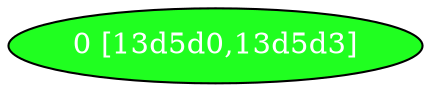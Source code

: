 diGraph libnss3{
	libnss3_0  [style=filled fillcolor="#20FF20" fontcolor="#ffffff" shape=oval label="0 [13d5d0,13d5d3]"]


}